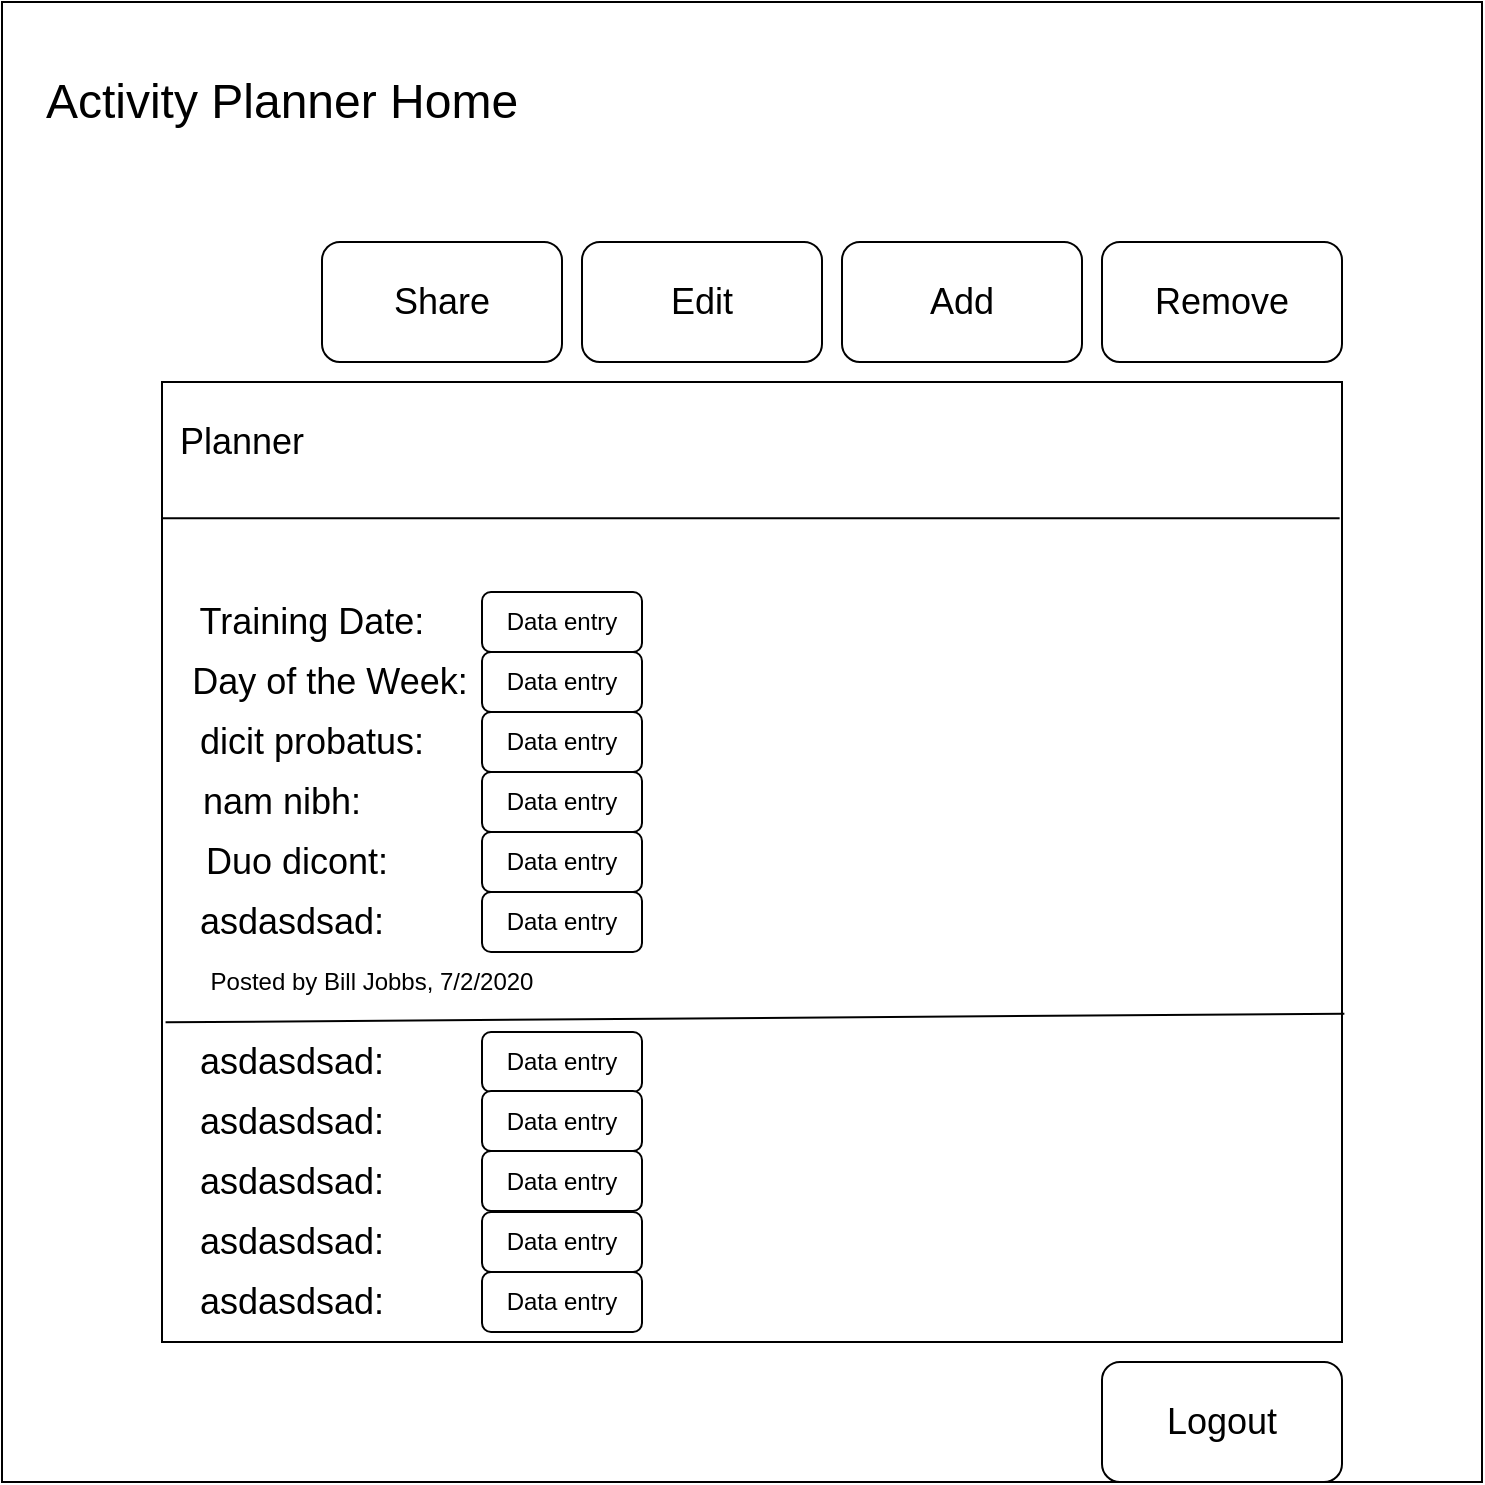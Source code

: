 <mxfile version="14.4.9" type="device"><diagram id="74XqWezn7T398E0MX4Cr" name="Page-1"><mxGraphModel dx="1422" dy="705" grid="1" gridSize="10" guides="1" tooltips="1" connect="1" arrows="1" fold="1" page="1" pageScale="1" pageWidth="827" pageHeight="1169" math="0" shadow="0"><root><mxCell id="0"/><mxCell id="1" parent="0"/><mxCell id="BAS97lPdAvgX56IeG0rv-1" value="" style="whiteSpace=wrap;html=1;aspect=fixed;" vertex="1" parent="1"><mxGeometry x="180" y="30" width="740" height="740" as="geometry"/></mxCell><mxCell id="BAS97lPdAvgX56IeG0rv-2" value="&lt;font style=&quot;font-size: 24px&quot;&gt;Activity Planner Home&lt;/font&gt;" style="text;html=1;strokeColor=none;fillColor=none;align=center;verticalAlign=middle;whiteSpace=wrap;rounded=0;" vertex="1" parent="1"><mxGeometry x="200" y="70" width="240" height="20" as="geometry"/></mxCell><mxCell id="BAS97lPdAvgX56IeG0rv-4" value="" style="rounded=0;whiteSpace=wrap;html=1;" vertex="1" parent="1"><mxGeometry x="260" y="220" width="590" height="480" as="geometry"/></mxCell><mxCell id="BAS97lPdAvgX56IeG0rv-5" value="" style="endArrow=none;html=1;entryX=0.998;entryY=0.142;entryDx=0;entryDy=0;entryPerimeter=0;exitX=0;exitY=0.142;exitDx=0;exitDy=0;exitPerimeter=0;" edge="1" parent="1" source="BAS97lPdAvgX56IeG0rv-4" target="BAS97lPdAvgX56IeG0rv-4"><mxGeometry width="50" height="50" relative="1" as="geometry"><mxPoint x="340" y="340" as="sourcePoint"/><mxPoint x="390" y="290" as="targetPoint"/></mxGeometry></mxCell><mxCell id="BAS97lPdAvgX56IeG0rv-6" value="&lt;font style=&quot;font-size: 18px&quot;&gt;Planner&lt;/font&gt;" style="text;html=1;strokeColor=none;fillColor=none;align=center;verticalAlign=middle;whiteSpace=wrap;rounded=0;" vertex="1" parent="1"><mxGeometry x="280" y="240" width="40" height="20" as="geometry"/></mxCell><mxCell id="BAS97lPdAvgX56IeG0rv-7" value="&lt;font style=&quot;font-size: 18px&quot;&gt;Remove&lt;/font&gt;" style="rounded=1;whiteSpace=wrap;html=1;align=center;" vertex="1" parent="1"><mxGeometry x="730" y="150" width="120" height="60" as="geometry"/></mxCell><mxCell id="BAS97lPdAvgX56IeG0rv-8" value="&lt;font style=&quot;font-size: 18px&quot;&gt;Add&lt;/font&gt;" style="rounded=1;whiteSpace=wrap;html=1;align=center;" vertex="1" parent="1"><mxGeometry x="600" y="150" width="120" height="60" as="geometry"/></mxCell><mxCell id="BAS97lPdAvgX56IeG0rv-9" value="&lt;font style=&quot;font-size: 18px&quot;&gt;Edit&lt;/font&gt;" style="rounded=1;whiteSpace=wrap;html=1;align=center;" vertex="1" parent="1"><mxGeometry x="470" y="150" width="120" height="60" as="geometry"/></mxCell><mxCell id="BAS97lPdAvgX56IeG0rv-10" value="&lt;font style=&quot;font-size: 18px&quot;&gt;Share&lt;/font&gt;" style="rounded=1;whiteSpace=wrap;html=1;align=center;" vertex="1" parent="1"><mxGeometry x="340" y="150" width="120" height="60" as="geometry"/></mxCell><mxCell id="BAS97lPdAvgX56IeG0rv-11" value="&lt;font style=&quot;font-size: 18px&quot;&gt;Logout&lt;/font&gt;" style="rounded=1;whiteSpace=wrap;html=1;align=center;" vertex="1" parent="1"><mxGeometry x="730" y="710" width="120" height="60" as="geometry"/></mxCell><mxCell id="BAS97lPdAvgX56IeG0rv-12" value="&lt;span style=&quot;font-size: 18px&quot;&gt;Training Date:&lt;/span&gt;" style="text;html=1;strokeColor=none;fillColor=none;align=center;verticalAlign=middle;whiteSpace=wrap;rounded=0;" vertex="1" parent="1"><mxGeometry x="275" y="330" width="120" height="20" as="geometry"/></mxCell><mxCell id="BAS97lPdAvgX56IeG0rv-13" value="&lt;span style=&quot;font-size: 18px&quot;&gt;Day of the Week:&lt;/span&gt;" style="text;html=1;strokeColor=none;fillColor=none;align=center;verticalAlign=middle;whiteSpace=wrap;rounded=0;" vertex="1" parent="1"><mxGeometry x="274" y="360" width="140" height="20" as="geometry"/></mxCell><mxCell id="BAS97lPdAvgX56IeG0rv-15" value="&lt;span style=&quot;font-size: 18px&quot;&gt;dicit probatus:&lt;/span&gt;" style="text;html=1;strokeColor=none;fillColor=none;align=center;verticalAlign=middle;whiteSpace=wrap;rounded=0;" vertex="1" parent="1"><mxGeometry x="275" y="390" width="120" height="20" as="geometry"/></mxCell><mxCell id="BAS97lPdAvgX56IeG0rv-16" value="&lt;span style=&quot;font-size: 18px&quot;&gt;nam nibh:&lt;/span&gt;" style="text;html=1;strokeColor=none;fillColor=none;align=center;verticalAlign=middle;whiteSpace=wrap;rounded=0;" vertex="1" parent="1"><mxGeometry x="270" y="420" width="100" height="20" as="geometry"/></mxCell><mxCell id="BAS97lPdAvgX56IeG0rv-17" value="&lt;span style=&quot;font-size: 18px&quot;&gt;&amp;nbsp;Duo dicont:&lt;/span&gt;" style="text;html=1;strokeColor=none;fillColor=none;align=center;verticalAlign=middle;whiteSpace=wrap;rounded=0;" vertex="1" parent="1"><mxGeometry x="275" y="450" width="100" height="20" as="geometry"/></mxCell><mxCell id="BAS97lPdAvgX56IeG0rv-18" value="&lt;span style=&quot;font-size: 18px&quot;&gt;asdasdsad:&lt;/span&gt;" style="text;html=1;strokeColor=none;fillColor=none;align=center;verticalAlign=middle;whiteSpace=wrap;rounded=0;" vertex="1" parent="1"><mxGeometry x="305" y="480" width="40" height="20" as="geometry"/></mxCell><mxCell id="BAS97lPdAvgX56IeG0rv-19" value="" style="endArrow=none;html=1;entryX=1.002;entryY=0.658;entryDx=0;entryDy=0;entryPerimeter=0;exitX=0.003;exitY=0.667;exitDx=0;exitDy=0;exitPerimeter=0;" edge="1" parent="1" source="BAS97lPdAvgX56IeG0rv-4" target="BAS97lPdAvgX56IeG0rv-4"><mxGeometry width="50" height="50" relative="1" as="geometry"><mxPoint x="270" y="590" as="sourcePoint"/><mxPoint x="320" y="540" as="targetPoint"/></mxGeometry></mxCell><mxCell id="BAS97lPdAvgX56IeG0rv-20" value="&lt;span style=&quot;font-size: 18px&quot;&gt;asdasdsad:&lt;/span&gt;" style="text;html=1;strokeColor=none;fillColor=none;align=center;verticalAlign=middle;whiteSpace=wrap;rounded=0;" vertex="1" parent="1"><mxGeometry x="305" y="550" width="40" height="20" as="geometry"/></mxCell><mxCell id="BAS97lPdAvgX56IeG0rv-21" value="&lt;span style=&quot;font-size: 18px&quot;&gt;asdasdsad:&lt;/span&gt;" style="text;html=1;strokeColor=none;fillColor=none;align=center;verticalAlign=middle;whiteSpace=wrap;rounded=0;" vertex="1" parent="1"><mxGeometry x="305" y="579.5" width="40" height="20" as="geometry"/></mxCell><mxCell id="BAS97lPdAvgX56IeG0rv-22" value="&lt;span style=&quot;font-size: 18px&quot;&gt;asdasdsad:&lt;/span&gt;" style="text;html=1;strokeColor=none;fillColor=none;align=center;verticalAlign=middle;whiteSpace=wrap;rounded=0;" vertex="1" parent="1"><mxGeometry x="305" y="609.5" width="40" height="20" as="geometry"/></mxCell><mxCell id="BAS97lPdAvgX56IeG0rv-23" value="&lt;span style=&quot;font-size: 18px&quot;&gt;asdasdsad:&lt;/span&gt;" style="text;html=1;strokeColor=none;fillColor=none;align=center;verticalAlign=middle;whiteSpace=wrap;rounded=0;" vertex="1" parent="1"><mxGeometry x="305" y="640" width="40" height="20" as="geometry"/></mxCell><mxCell id="BAS97lPdAvgX56IeG0rv-24" value="&lt;span style=&quot;font-size: 18px&quot;&gt;asdasdsad:&lt;/span&gt;" style="text;html=1;strokeColor=none;fillColor=none;align=center;verticalAlign=middle;whiteSpace=wrap;rounded=0;" vertex="1" parent="1"><mxGeometry x="305" y="670" width="40" height="20" as="geometry"/></mxCell><mxCell id="BAS97lPdAvgX56IeG0rv-27" value="Posted by Bill Jobbs, 7/2/2020" style="text;html=1;strokeColor=none;fillColor=none;align=center;verticalAlign=middle;whiteSpace=wrap;rounded=0;" vertex="1" parent="1"><mxGeometry x="280" y="510" width="170" height="20" as="geometry"/></mxCell><mxCell id="BAS97lPdAvgX56IeG0rv-30" value="Data entry" style="rounded=1;whiteSpace=wrap;html=1;" vertex="1" parent="1"><mxGeometry x="420" y="325" width="80" height="30" as="geometry"/></mxCell><mxCell id="BAS97lPdAvgX56IeG0rv-31" value="Data entry" style="rounded=1;whiteSpace=wrap;html=1;" vertex="1" parent="1"><mxGeometry x="420" y="355" width="80" height="30" as="geometry"/></mxCell><mxCell id="BAS97lPdAvgX56IeG0rv-32" value="Data entry" style="rounded=1;whiteSpace=wrap;html=1;" vertex="1" parent="1"><mxGeometry x="420" y="385" width="80" height="30" as="geometry"/></mxCell><mxCell id="BAS97lPdAvgX56IeG0rv-33" value="Data entry" style="rounded=1;whiteSpace=wrap;html=1;" vertex="1" parent="1"><mxGeometry x="420" y="415" width="80" height="30" as="geometry"/></mxCell><mxCell id="BAS97lPdAvgX56IeG0rv-34" value="Data entry" style="rounded=1;whiteSpace=wrap;html=1;" vertex="1" parent="1"><mxGeometry x="420" y="445" width="80" height="30" as="geometry"/></mxCell><mxCell id="BAS97lPdAvgX56IeG0rv-35" value="Data entry" style="rounded=1;whiteSpace=wrap;html=1;" vertex="1" parent="1"><mxGeometry x="420" y="475" width="80" height="30" as="geometry"/></mxCell><mxCell id="BAS97lPdAvgX56IeG0rv-36" value="Data entry" style="rounded=1;whiteSpace=wrap;html=1;" vertex="1" parent="1"><mxGeometry x="420" y="545" width="80" height="30" as="geometry"/></mxCell><mxCell id="BAS97lPdAvgX56IeG0rv-37" value="Data entry" style="rounded=1;whiteSpace=wrap;html=1;" vertex="1" parent="1"><mxGeometry x="420" y="574.5" width="80" height="30" as="geometry"/></mxCell><mxCell id="BAS97lPdAvgX56IeG0rv-38" value="Data entry" style="rounded=1;whiteSpace=wrap;html=1;" vertex="1" parent="1"><mxGeometry x="420" y="604.5" width="80" height="30" as="geometry"/></mxCell><mxCell id="BAS97lPdAvgX56IeG0rv-39" value="Data entry" style="rounded=1;whiteSpace=wrap;html=1;" vertex="1" parent="1"><mxGeometry x="420" y="635" width="80" height="30" as="geometry"/></mxCell><mxCell id="BAS97lPdAvgX56IeG0rv-40" value="Data entry" style="rounded=1;whiteSpace=wrap;html=1;" vertex="1" parent="1"><mxGeometry x="420" y="665" width="80" height="30" as="geometry"/></mxCell></root></mxGraphModel></diagram></mxfile>